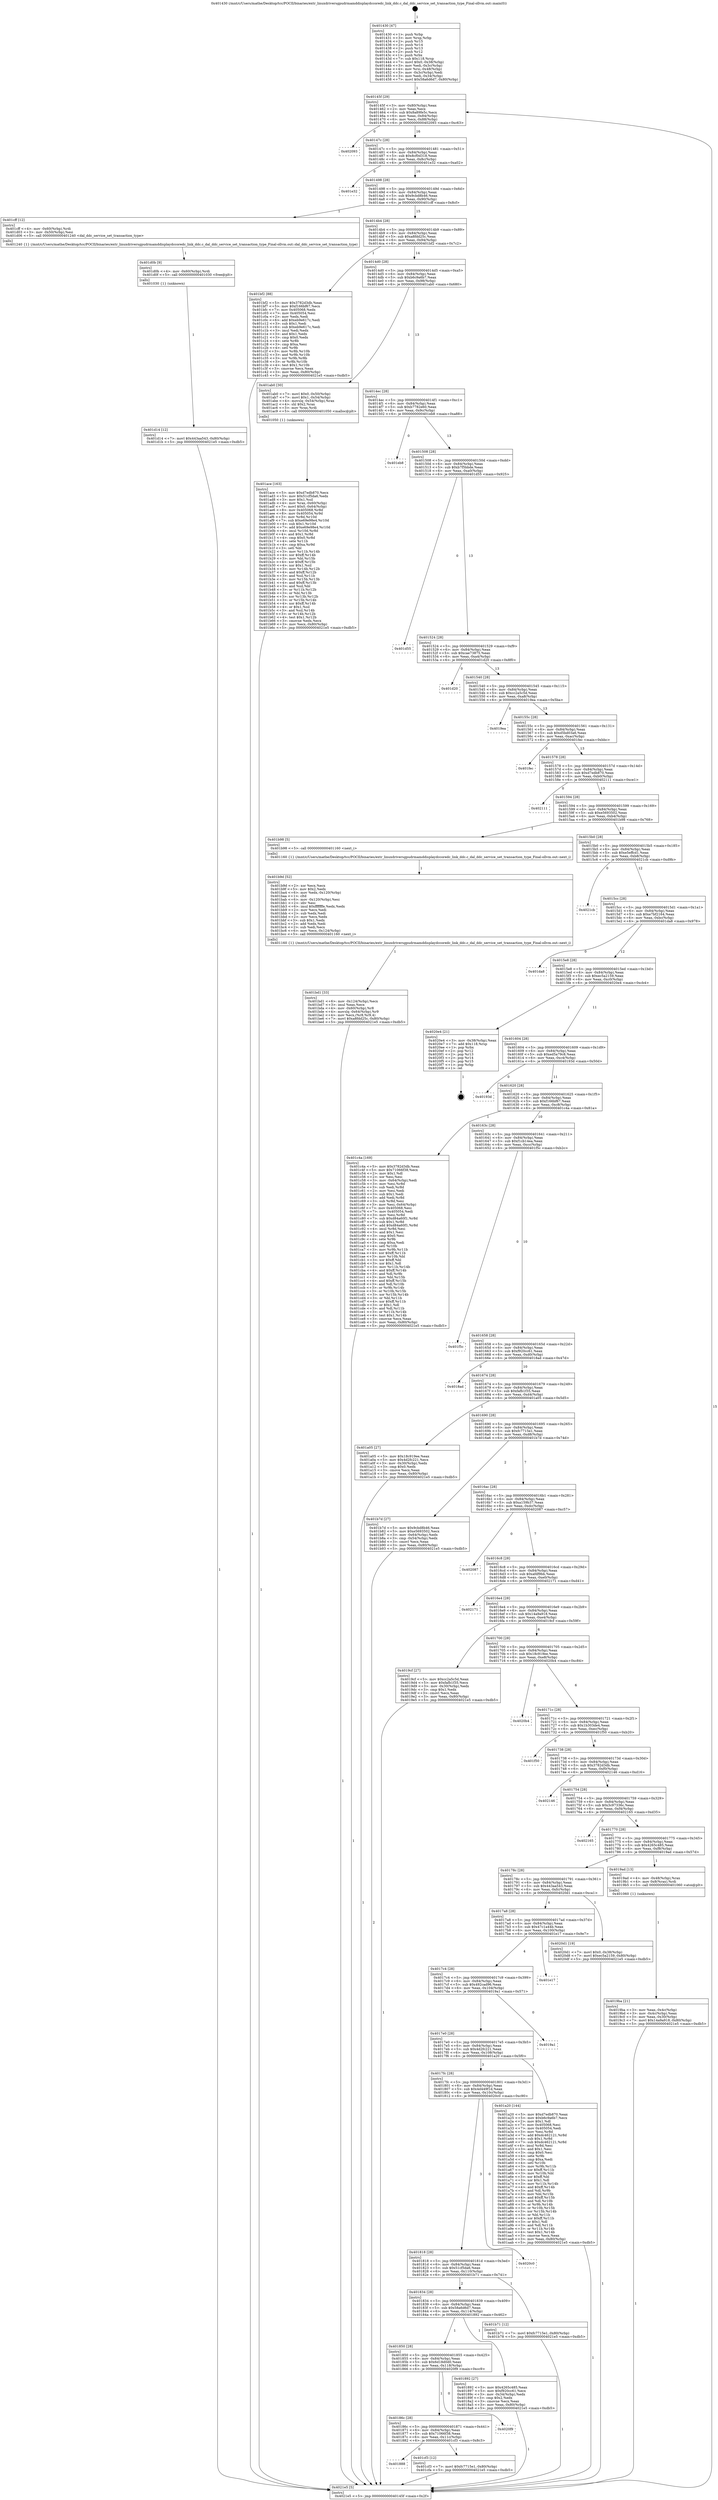 digraph "0x401430" {
  label = "0x401430 (/mnt/c/Users/mathe/Desktop/tcc/POCII/binaries/extr_linuxdriversgpudrmamddisplaydccoredc_link_ddc.c_dal_ddc_service_set_transaction_type_Final-ollvm.out::main(0))"
  labelloc = "t"
  node[shape=record]

  Entry [label="",width=0.3,height=0.3,shape=circle,fillcolor=black,style=filled]
  "0x40145f" [label="{
     0x40145f [29]\l
     | [instrs]\l
     &nbsp;&nbsp;0x40145f \<+3\>: mov -0x80(%rbp),%eax\l
     &nbsp;&nbsp;0x401462 \<+2\>: mov %eax,%ecx\l
     &nbsp;&nbsp;0x401464 \<+6\>: sub $0x8a89fe5c,%ecx\l
     &nbsp;&nbsp;0x40146a \<+6\>: mov %eax,-0x84(%rbp)\l
     &nbsp;&nbsp;0x401470 \<+6\>: mov %ecx,-0x88(%rbp)\l
     &nbsp;&nbsp;0x401476 \<+6\>: je 0000000000402093 \<main+0xc63\>\l
  }"]
  "0x402093" [label="{
     0x402093\l
  }", style=dashed]
  "0x40147c" [label="{
     0x40147c [28]\l
     | [instrs]\l
     &nbsp;&nbsp;0x40147c \<+5\>: jmp 0000000000401481 \<main+0x51\>\l
     &nbsp;&nbsp;0x401481 \<+6\>: mov -0x84(%rbp),%eax\l
     &nbsp;&nbsp;0x401487 \<+5\>: sub $0x8cf0d318,%eax\l
     &nbsp;&nbsp;0x40148c \<+6\>: mov %eax,-0x8c(%rbp)\l
     &nbsp;&nbsp;0x401492 \<+6\>: je 0000000000401e32 \<main+0xa02\>\l
  }"]
  Exit [label="",width=0.3,height=0.3,shape=circle,fillcolor=black,style=filled,peripheries=2]
  "0x401e32" [label="{
     0x401e32\l
  }", style=dashed]
  "0x401498" [label="{
     0x401498 [28]\l
     | [instrs]\l
     &nbsp;&nbsp;0x401498 \<+5\>: jmp 000000000040149d \<main+0x6d\>\l
     &nbsp;&nbsp;0x40149d \<+6\>: mov -0x84(%rbp),%eax\l
     &nbsp;&nbsp;0x4014a3 \<+5\>: sub $0x9cbd8b46,%eax\l
     &nbsp;&nbsp;0x4014a8 \<+6\>: mov %eax,-0x90(%rbp)\l
     &nbsp;&nbsp;0x4014ae \<+6\>: je 0000000000401cff \<main+0x8cf\>\l
  }"]
  "0x401d14" [label="{
     0x401d14 [12]\l
     | [instrs]\l
     &nbsp;&nbsp;0x401d14 \<+7\>: movl $0x443aa543,-0x80(%rbp)\l
     &nbsp;&nbsp;0x401d1b \<+5\>: jmp 00000000004021e5 \<main+0xdb5\>\l
  }"]
  "0x401cff" [label="{
     0x401cff [12]\l
     | [instrs]\l
     &nbsp;&nbsp;0x401cff \<+4\>: mov -0x60(%rbp),%rdi\l
     &nbsp;&nbsp;0x401d03 \<+3\>: mov -0x50(%rbp),%esi\l
     &nbsp;&nbsp;0x401d06 \<+5\>: call 0000000000401240 \<dal_ddc_service_set_transaction_type\>\l
     | [calls]\l
     &nbsp;&nbsp;0x401240 \{1\} (/mnt/c/Users/mathe/Desktop/tcc/POCII/binaries/extr_linuxdriversgpudrmamddisplaydccoredc_link_ddc.c_dal_ddc_service_set_transaction_type_Final-ollvm.out::dal_ddc_service_set_transaction_type)\l
  }"]
  "0x4014b4" [label="{
     0x4014b4 [28]\l
     | [instrs]\l
     &nbsp;&nbsp;0x4014b4 \<+5\>: jmp 00000000004014b9 \<main+0x89\>\l
     &nbsp;&nbsp;0x4014b9 \<+6\>: mov -0x84(%rbp),%eax\l
     &nbsp;&nbsp;0x4014bf \<+5\>: sub $0xa8fdd25c,%eax\l
     &nbsp;&nbsp;0x4014c4 \<+6\>: mov %eax,-0x94(%rbp)\l
     &nbsp;&nbsp;0x4014ca \<+6\>: je 0000000000401bf2 \<main+0x7c2\>\l
  }"]
  "0x401d0b" [label="{
     0x401d0b [9]\l
     | [instrs]\l
     &nbsp;&nbsp;0x401d0b \<+4\>: mov -0x60(%rbp),%rdi\l
     &nbsp;&nbsp;0x401d0f \<+5\>: call 0000000000401030 \<free@plt\>\l
     | [calls]\l
     &nbsp;&nbsp;0x401030 \{1\} (unknown)\l
  }"]
  "0x401bf2" [label="{
     0x401bf2 [88]\l
     | [instrs]\l
     &nbsp;&nbsp;0x401bf2 \<+5\>: mov $0x3782d3db,%eax\l
     &nbsp;&nbsp;0x401bf7 \<+5\>: mov $0xf166bf67,%ecx\l
     &nbsp;&nbsp;0x401bfc \<+7\>: mov 0x405068,%edx\l
     &nbsp;&nbsp;0x401c03 \<+7\>: mov 0x405054,%esi\l
     &nbsp;&nbsp;0x401c0a \<+2\>: mov %edx,%edi\l
     &nbsp;&nbsp;0x401c0c \<+6\>: add $0xeb9e617c,%edi\l
     &nbsp;&nbsp;0x401c12 \<+3\>: sub $0x1,%edi\l
     &nbsp;&nbsp;0x401c15 \<+6\>: sub $0xeb9e617c,%edi\l
     &nbsp;&nbsp;0x401c1b \<+3\>: imul %edi,%edx\l
     &nbsp;&nbsp;0x401c1e \<+3\>: and $0x1,%edx\l
     &nbsp;&nbsp;0x401c21 \<+3\>: cmp $0x0,%edx\l
     &nbsp;&nbsp;0x401c24 \<+4\>: sete %r8b\l
     &nbsp;&nbsp;0x401c28 \<+3\>: cmp $0xa,%esi\l
     &nbsp;&nbsp;0x401c2b \<+4\>: setl %r9b\l
     &nbsp;&nbsp;0x401c2f \<+3\>: mov %r8b,%r10b\l
     &nbsp;&nbsp;0x401c32 \<+3\>: and %r9b,%r10b\l
     &nbsp;&nbsp;0x401c35 \<+3\>: xor %r9b,%r8b\l
     &nbsp;&nbsp;0x401c38 \<+3\>: or %r8b,%r10b\l
     &nbsp;&nbsp;0x401c3b \<+4\>: test $0x1,%r10b\l
     &nbsp;&nbsp;0x401c3f \<+3\>: cmovne %ecx,%eax\l
     &nbsp;&nbsp;0x401c42 \<+3\>: mov %eax,-0x80(%rbp)\l
     &nbsp;&nbsp;0x401c45 \<+5\>: jmp 00000000004021e5 \<main+0xdb5\>\l
  }"]
  "0x4014d0" [label="{
     0x4014d0 [28]\l
     | [instrs]\l
     &nbsp;&nbsp;0x4014d0 \<+5\>: jmp 00000000004014d5 \<main+0xa5\>\l
     &nbsp;&nbsp;0x4014d5 \<+6\>: mov -0x84(%rbp),%eax\l
     &nbsp;&nbsp;0x4014db \<+5\>: sub $0xb6c9a6b7,%eax\l
     &nbsp;&nbsp;0x4014e0 \<+6\>: mov %eax,-0x98(%rbp)\l
     &nbsp;&nbsp;0x4014e6 \<+6\>: je 0000000000401ab0 \<main+0x680\>\l
  }"]
  "0x401888" [label="{
     0x401888\l
  }", style=dashed]
  "0x401ab0" [label="{
     0x401ab0 [30]\l
     | [instrs]\l
     &nbsp;&nbsp;0x401ab0 \<+7\>: movl $0x0,-0x50(%rbp)\l
     &nbsp;&nbsp;0x401ab7 \<+7\>: movl $0x1,-0x54(%rbp)\l
     &nbsp;&nbsp;0x401abe \<+4\>: movslq -0x54(%rbp),%rax\l
     &nbsp;&nbsp;0x401ac2 \<+4\>: shl $0x2,%rax\l
     &nbsp;&nbsp;0x401ac6 \<+3\>: mov %rax,%rdi\l
     &nbsp;&nbsp;0x401ac9 \<+5\>: call 0000000000401050 \<malloc@plt\>\l
     | [calls]\l
     &nbsp;&nbsp;0x401050 \{1\} (unknown)\l
  }"]
  "0x4014ec" [label="{
     0x4014ec [28]\l
     | [instrs]\l
     &nbsp;&nbsp;0x4014ec \<+5\>: jmp 00000000004014f1 \<main+0xc1\>\l
     &nbsp;&nbsp;0x4014f1 \<+6\>: mov -0x84(%rbp),%eax\l
     &nbsp;&nbsp;0x4014f7 \<+5\>: sub $0xb7782e60,%eax\l
     &nbsp;&nbsp;0x4014fc \<+6\>: mov %eax,-0x9c(%rbp)\l
     &nbsp;&nbsp;0x401502 \<+6\>: je 0000000000401eb8 \<main+0xa88\>\l
  }"]
  "0x401cf3" [label="{
     0x401cf3 [12]\l
     | [instrs]\l
     &nbsp;&nbsp;0x401cf3 \<+7\>: movl $0xfc7715e1,-0x80(%rbp)\l
     &nbsp;&nbsp;0x401cfa \<+5\>: jmp 00000000004021e5 \<main+0xdb5\>\l
  }"]
  "0x401eb8" [label="{
     0x401eb8\l
  }", style=dashed]
  "0x401508" [label="{
     0x401508 [28]\l
     | [instrs]\l
     &nbsp;&nbsp;0x401508 \<+5\>: jmp 000000000040150d \<main+0xdd\>\l
     &nbsp;&nbsp;0x40150d \<+6\>: mov -0x84(%rbp),%eax\l
     &nbsp;&nbsp;0x401513 \<+5\>: sub $0xb7f5bbde,%eax\l
     &nbsp;&nbsp;0x401518 \<+6\>: mov %eax,-0xa0(%rbp)\l
     &nbsp;&nbsp;0x40151e \<+6\>: je 0000000000401d55 \<main+0x925\>\l
  }"]
  "0x40186c" [label="{
     0x40186c [28]\l
     | [instrs]\l
     &nbsp;&nbsp;0x40186c \<+5\>: jmp 0000000000401871 \<main+0x441\>\l
     &nbsp;&nbsp;0x401871 \<+6\>: mov -0x84(%rbp),%eax\l
     &nbsp;&nbsp;0x401877 \<+5\>: sub $0x71066f38,%eax\l
     &nbsp;&nbsp;0x40187c \<+6\>: mov %eax,-0x11c(%rbp)\l
     &nbsp;&nbsp;0x401882 \<+6\>: je 0000000000401cf3 \<main+0x8c3\>\l
  }"]
  "0x401d55" [label="{
     0x401d55\l
  }", style=dashed]
  "0x401524" [label="{
     0x401524 [28]\l
     | [instrs]\l
     &nbsp;&nbsp;0x401524 \<+5\>: jmp 0000000000401529 \<main+0xf9\>\l
     &nbsp;&nbsp;0x401529 \<+6\>: mov -0x84(%rbp),%eax\l
     &nbsp;&nbsp;0x40152f \<+5\>: sub $0xcae73875,%eax\l
     &nbsp;&nbsp;0x401534 \<+6\>: mov %eax,-0xa4(%rbp)\l
     &nbsp;&nbsp;0x40153a \<+6\>: je 0000000000401d20 \<main+0x8f0\>\l
  }"]
  "0x4020f9" [label="{
     0x4020f9\l
  }", style=dashed]
  "0x401d20" [label="{
     0x401d20\l
  }", style=dashed]
  "0x401540" [label="{
     0x401540 [28]\l
     | [instrs]\l
     &nbsp;&nbsp;0x401540 \<+5\>: jmp 0000000000401545 \<main+0x115\>\l
     &nbsp;&nbsp;0x401545 \<+6\>: mov -0x84(%rbp),%eax\l
     &nbsp;&nbsp;0x40154b \<+5\>: sub $0xcc2a5c5d,%eax\l
     &nbsp;&nbsp;0x401550 \<+6\>: mov %eax,-0xa8(%rbp)\l
     &nbsp;&nbsp;0x401556 \<+6\>: je 00000000004019ea \<main+0x5ba\>\l
  }"]
  "0x401bd1" [label="{
     0x401bd1 [33]\l
     | [instrs]\l
     &nbsp;&nbsp;0x401bd1 \<+6\>: mov -0x124(%rbp),%ecx\l
     &nbsp;&nbsp;0x401bd7 \<+3\>: imul %eax,%ecx\l
     &nbsp;&nbsp;0x401bda \<+4\>: mov -0x60(%rbp),%r8\l
     &nbsp;&nbsp;0x401bde \<+4\>: movslq -0x64(%rbp),%r9\l
     &nbsp;&nbsp;0x401be2 \<+4\>: mov %ecx,(%r8,%r9,4)\l
     &nbsp;&nbsp;0x401be6 \<+7\>: movl $0xa8fdd25c,-0x80(%rbp)\l
     &nbsp;&nbsp;0x401bed \<+5\>: jmp 00000000004021e5 \<main+0xdb5\>\l
  }"]
  "0x4019ea" [label="{
     0x4019ea\l
  }", style=dashed]
  "0x40155c" [label="{
     0x40155c [28]\l
     | [instrs]\l
     &nbsp;&nbsp;0x40155c \<+5\>: jmp 0000000000401561 \<main+0x131\>\l
     &nbsp;&nbsp;0x401561 \<+6\>: mov -0x84(%rbp),%eax\l
     &nbsp;&nbsp;0x401567 \<+5\>: sub $0xd5bd03a6,%eax\l
     &nbsp;&nbsp;0x40156c \<+6\>: mov %eax,-0xac(%rbp)\l
     &nbsp;&nbsp;0x401572 \<+6\>: je 0000000000401fec \<main+0xbbc\>\l
  }"]
  "0x401b9d" [label="{
     0x401b9d [52]\l
     | [instrs]\l
     &nbsp;&nbsp;0x401b9d \<+2\>: xor %ecx,%ecx\l
     &nbsp;&nbsp;0x401b9f \<+5\>: mov $0x2,%edx\l
     &nbsp;&nbsp;0x401ba4 \<+6\>: mov %edx,-0x120(%rbp)\l
     &nbsp;&nbsp;0x401baa \<+1\>: cltd\l
     &nbsp;&nbsp;0x401bab \<+6\>: mov -0x120(%rbp),%esi\l
     &nbsp;&nbsp;0x401bb1 \<+2\>: idiv %esi\l
     &nbsp;&nbsp;0x401bb3 \<+6\>: imul $0xfffffffe,%edx,%edx\l
     &nbsp;&nbsp;0x401bb9 \<+2\>: mov %ecx,%edi\l
     &nbsp;&nbsp;0x401bbb \<+2\>: sub %edx,%edi\l
     &nbsp;&nbsp;0x401bbd \<+2\>: mov %ecx,%edx\l
     &nbsp;&nbsp;0x401bbf \<+3\>: sub $0x1,%edx\l
     &nbsp;&nbsp;0x401bc2 \<+2\>: add %edx,%edi\l
     &nbsp;&nbsp;0x401bc4 \<+2\>: sub %edi,%ecx\l
     &nbsp;&nbsp;0x401bc6 \<+6\>: mov %ecx,-0x124(%rbp)\l
     &nbsp;&nbsp;0x401bcc \<+5\>: call 0000000000401160 \<next_i\>\l
     | [calls]\l
     &nbsp;&nbsp;0x401160 \{1\} (/mnt/c/Users/mathe/Desktop/tcc/POCII/binaries/extr_linuxdriversgpudrmamddisplaydccoredc_link_ddc.c_dal_ddc_service_set_transaction_type_Final-ollvm.out::next_i)\l
  }"]
  "0x401fec" [label="{
     0x401fec\l
  }", style=dashed]
  "0x401578" [label="{
     0x401578 [28]\l
     | [instrs]\l
     &nbsp;&nbsp;0x401578 \<+5\>: jmp 000000000040157d \<main+0x14d\>\l
     &nbsp;&nbsp;0x40157d \<+6\>: mov -0x84(%rbp),%eax\l
     &nbsp;&nbsp;0x401583 \<+5\>: sub $0xd7edb870,%eax\l
     &nbsp;&nbsp;0x401588 \<+6\>: mov %eax,-0xb0(%rbp)\l
     &nbsp;&nbsp;0x40158e \<+6\>: je 0000000000402111 \<main+0xce1\>\l
  }"]
  "0x401ace" [label="{
     0x401ace [163]\l
     | [instrs]\l
     &nbsp;&nbsp;0x401ace \<+5\>: mov $0xd7edb870,%ecx\l
     &nbsp;&nbsp;0x401ad3 \<+5\>: mov $0x51cf5da6,%edx\l
     &nbsp;&nbsp;0x401ad8 \<+3\>: mov $0x1,%sil\l
     &nbsp;&nbsp;0x401adb \<+4\>: mov %rax,-0x60(%rbp)\l
     &nbsp;&nbsp;0x401adf \<+7\>: movl $0x0,-0x64(%rbp)\l
     &nbsp;&nbsp;0x401ae6 \<+8\>: mov 0x405068,%r8d\l
     &nbsp;&nbsp;0x401aee \<+8\>: mov 0x405054,%r9d\l
     &nbsp;&nbsp;0x401af6 \<+3\>: mov %r8d,%r10d\l
     &nbsp;&nbsp;0x401af9 \<+7\>: sub $0xe69e98e4,%r10d\l
     &nbsp;&nbsp;0x401b00 \<+4\>: sub $0x1,%r10d\l
     &nbsp;&nbsp;0x401b04 \<+7\>: add $0xe69e98e4,%r10d\l
     &nbsp;&nbsp;0x401b0b \<+4\>: imul %r10d,%r8d\l
     &nbsp;&nbsp;0x401b0f \<+4\>: and $0x1,%r8d\l
     &nbsp;&nbsp;0x401b13 \<+4\>: cmp $0x0,%r8d\l
     &nbsp;&nbsp;0x401b17 \<+4\>: sete %r11b\l
     &nbsp;&nbsp;0x401b1b \<+4\>: cmp $0xa,%r9d\l
     &nbsp;&nbsp;0x401b1f \<+3\>: setl %bl\l
     &nbsp;&nbsp;0x401b22 \<+3\>: mov %r11b,%r14b\l
     &nbsp;&nbsp;0x401b25 \<+4\>: xor $0xff,%r14b\l
     &nbsp;&nbsp;0x401b29 \<+3\>: mov %bl,%r15b\l
     &nbsp;&nbsp;0x401b2c \<+4\>: xor $0xff,%r15b\l
     &nbsp;&nbsp;0x401b30 \<+4\>: xor $0x1,%sil\l
     &nbsp;&nbsp;0x401b34 \<+3\>: mov %r14b,%r12b\l
     &nbsp;&nbsp;0x401b37 \<+4\>: and $0xff,%r12b\l
     &nbsp;&nbsp;0x401b3b \<+3\>: and %sil,%r11b\l
     &nbsp;&nbsp;0x401b3e \<+3\>: mov %r15b,%r13b\l
     &nbsp;&nbsp;0x401b41 \<+4\>: and $0xff,%r13b\l
     &nbsp;&nbsp;0x401b45 \<+3\>: and %sil,%bl\l
     &nbsp;&nbsp;0x401b48 \<+3\>: or %r11b,%r12b\l
     &nbsp;&nbsp;0x401b4b \<+3\>: or %bl,%r13b\l
     &nbsp;&nbsp;0x401b4e \<+3\>: xor %r13b,%r12b\l
     &nbsp;&nbsp;0x401b51 \<+3\>: or %r15b,%r14b\l
     &nbsp;&nbsp;0x401b54 \<+4\>: xor $0xff,%r14b\l
     &nbsp;&nbsp;0x401b58 \<+4\>: or $0x1,%sil\l
     &nbsp;&nbsp;0x401b5c \<+3\>: and %sil,%r14b\l
     &nbsp;&nbsp;0x401b5f \<+3\>: or %r14b,%r12b\l
     &nbsp;&nbsp;0x401b62 \<+4\>: test $0x1,%r12b\l
     &nbsp;&nbsp;0x401b66 \<+3\>: cmovne %edx,%ecx\l
     &nbsp;&nbsp;0x401b69 \<+3\>: mov %ecx,-0x80(%rbp)\l
     &nbsp;&nbsp;0x401b6c \<+5\>: jmp 00000000004021e5 \<main+0xdb5\>\l
  }"]
  "0x402111" [label="{
     0x402111\l
  }", style=dashed]
  "0x401594" [label="{
     0x401594 [28]\l
     | [instrs]\l
     &nbsp;&nbsp;0x401594 \<+5\>: jmp 0000000000401599 \<main+0x169\>\l
     &nbsp;&nbsp;0x401599 \<+6\>: mov -0x84(%rbp),%eax\l
     &nbsp;&nbsp;0x40159f \<+5\>: sub $0xe5693502,%eax\l
     &nbsp;&nbsp;0x4015a4 \<+6\>: mov %eax,-0xb4(%rbp)\l
     &nbsp;&nbsp;0x4015aa \<+6\>: je 0000000000401b98 \<main+0x768\>\l
  }"]
  "0x4019ba" [label="{
     0x4019ba [21]\l
     | [instrs]\l
     &nbsp;&nbsp;0x4019ba \<+3\>: mov %eax,-0x4c(%rbp)\l
     &nbsp;&nbsp;0x4019bd \<+3\>: mov -0x4c(%rbp),%eax\l
     &nbsp;&nbsp;0x4019c0 \<+3\>: mov %eax,-0x30(%rbp)\l
     &nbsp;&nbsp;0x4019c3 \<+7\>: movl $0x14a9a918,-0x80(%rbp)\l
     &nbsp;&nbsp;0x4019ca \<+5\>: jmp 00000000004021e5 \<main+0xdb5\>\l
  }"]
  "0x401b98" [label="{
     0x401b98 [5]\l
     | [instrs]\l
     &nbsp;&nbsp;0x401b98 \<+5\>: call 0000000000401160 \<next_i\>\l
     | [calls]\l
     &nbsp;&nbsp;0x401160 \{1\} (/mnt/c/Users/mathe/Desktop/tcc/POCII/binaries/extr_linuxdriversgpudrmamddisplaydccoredc_link_ddc.c_dal_ddc_service_set_transaction_type_Final-ollvm.out::next_i)\l
  }"]
  "0x4015b0" [label="{
     0x4015b0 [28]\l
     | [instrs]\l
     &nbsp;&nbsp;0x4015b0 \<+5\>: jmp 00000000004015b5 \<main+0x185\>\l
     &nbsp;&nbsp;0x4015b5 \<+6\>: mov -0x84(%rbp),%eax\l
     &nbsp;&nbsp;0x4015bb \<+5\>: sub $0xe5effcd1,%eax\l
     &nbsp;&nbsp;0x4015c0 \<+6\>: mov %eax,-0xb8(%rbp)\l
     &nbsp;&nbsp;0x4015c6 \<+6\>: je 00000000004021cb \<main+0xd9b\>\l
  }"]
  "0x401430" [label="{
     0x401430 [47]\l
     | [instrs]\l
     &nbsp;&nbsp;0x401430 \<+1\>: push %rbp\l
     &nbsp;&nbsp;0x401431 \<+3\>: mov %rsp,%rbp\l
     &nbsp;&nbsp;0x401434 \<+2\>: push %r15\l
     &nbsp;&nbsp;0x401436 \<+2\>: push %r14\l
     &nbsp;&nbsp;0x401438 \<+2\>: push %r13\l
     &nbsp;&nbsp;0x40143a \<+2\>: push %r12\l
     &nbsp;&nbsp;0x40143c \<+1\>: push %rbx\l
     &nbsp;&nbsp;0x40143d \<+7\>: sub $0x118,%rsp\l
     &nbsp;&nbsp;0x401444 \<+7\>: movl $0x0,-0x38(%rbp)\l
     &nbsp;&nbsp;0x40144b \<+3\>: mov %edi,-0x3c(%rbp)\l
     &nbsp;&nbsp;0x40144e \<+4\>: mov %rsi,-0x48(%rbp)\l
     &nbsp;&nbsp;0x401452 \<+3\>: mov -0x3c(%rbp),%edi\l
     &nbsp;&nbsp;0x401455 \<+3\>: mov %edi,-0x34(%rbp)\l
     &nbsp;&nbsp;0x401458 \<+7\>: movl $0x58a6d6d7,-0x80(%rbp)\l
  }"]
  "0x4021cb" [label="{
     0x4021cb\l
  }", style=dashed]
  "0x4015cc" [label="{
     0x4015cc [28]\l
     | [instrs]\l
     &nbsp;&nbsp;0x4015cc \<+5\>: jmp 00000000004015d1 \<main+0x1a1\>\l
     &nbsp;&nbsp;0x4015d1 \<+6\>: mov -0x84(%rbp),%eax\l
     &nbsp;&nbsp;0x4015d7 \<+5\>: sub $0xe7bf2164,%eax\l
     &nbsp;&nbsp;0x4015dc \<+6\>: mov %eax,-0xbc(%rbp)\l
     &nbsp;&nbsp;0x4015e2 \<+6\>: je 0000000000401da8 \<main+0x978\>\l
  }"]
  "0x4021e5" [label="{
     0x4021e5 [5]\l
     | [instrs]\l
     &nbsp;&nbsp;0x4021e5 \<+5\>: jmp 000000000040145f \<main+0x2f\>\l
  }"]
  "0x401da8" [label="{
     0x401da8\l
  }", style=dashed]
  "0x4015e8" [label="{
     0x4015e8 [28]\l
     | [instrs]\l
     &nbsp;&nbsp;0x4015e8 \<+5\>: jmp 00000000004015ed \<main+0x1bd\>\l
     &nbsp;&nbsp;0x4015ed \<+6\>: mov -0x84(%rbp),%eax\l
     &nbsp;&nbsp;0x4015f3 \<+5\>: sub $0xec5a2159,%eax\l
     &nbsp;&nbsp;0x4015f8 \<+6\>: mov %eax,-0xc0(%rbp)\l
     &nbsp;&nbsp;0x4015fe \<+6\>: je 00000000004020e4 \<main+0xcb4\>\l
  }"]
  "0x401850" [label="{
     0x401850 [28]\l
     | [instrs]\l
     &nbsp;&nbsp;0x401850 \<+5\>: jmp 0000000000401855 \<main+0x425\>\l
     &nbsp;&nbsp;0x401855 \<+6\>: mov -0x84(%rbp),%eax\l
     &nbsp;&nbsp;0x40185b \<+5\>: sub $0x6d18d0d0,%eax\l
     &nbsp;&nbsp;0x401860 \<+6\>: mov %eax,-0x118(%rbp)\l
     &nbsp;&nbsp;0x401866 \<+6\>: je 00000000004020f9 \<main+0xcc9\>\l
  }"]
  "0x4020e4" [label="{
     0x4020e4 [21]\l
     | [instrs]\l
     &nbsp;&nbsp;0x4020e4 \<+3\>: mov -0x38(%rbp),%eax\l
     &nbsp;&nbsp;0x4020e7 \<+7\>: add $0x118,%rsp\l
     &nbsp;&nbsp;0x4020ee \<+1\>: pop %rbx\l
     &nbsp;&nbsp;0x4020ef \<+2\>: pop %r12\l
     &nbsp;&nbsp;0x4020f1 \<+2\>: pop %r13\l
     &nbsp;&nbsp;0x4020f3 \<+2\>: pop %r14\l
     &nbsp;&nbsp;0x4020f5 \<+2\>: pop %r15\l
     &nbsp;&nbsp;0x4020f7 \<+1\>: pop %rbp\l
     &nbsp;&nbsp;0x4020f8 \<+1\>: ret\l
  }"]
  "0x401604" [label="{
     0x401604 [28]\l
     | [instrs]\l
     &nbsp;&nbsp;0x401604 \<+5\>: jmp 0000000000401609 \<main+0x1d9\>\l
     &nbsp;&nbsp;0x401609 \<+6\>: mov -0x84(%rbp),%eax\l
     &nbsp;&nbsp;0x40160f \<+5\>: sub $0xed5a79c8,%eax\l
     &nbsp;&nbsp;0x401614 \<+6\>: mov %eax,-0xc4(%rbp)\l
     &nbsp;&nbsp;0x40161a \<+6\>: je 000000000040193d \<main+0x50d\>\l
  }"]
  "0x401892" [label="{
     0x401892 [27]\l
     | [instrs]\l
     &nbsp;&nbsp;0x401892 \<+5\>: mov $0x4265c485,%eax\l
     &nbsp;&nbsp;0x401897 \<+5\>: mov $0xf920cc61,%ecx\l
     &nbsp;&nbsp;0x40189c \<+3\>: mov -0x34(%rbp),%edx\l
     &nbsp;&nbsp;0x40189f \<+3\>: cmp $0x2,%edx\l
     &nbsp;&nbsp;0x4018a2 \<+3\>: cmovne %ecx,%eax\l
     &nbsp;&nbsp;0x4018a5 \<+3\>: mov %eax,-0x80(%rbp)\l
     &nbsp;&nbsp;0x4018a8 \<+5\>: jmp 00000000004021e5 \<main+0xdb5\>\l
  }"]
  "0x40193d" [label="{
     0x40193d\l
  }", style=dashed]
  "0x401620" [label="{
     0x401620 [28]\l
     | [instrs]\l
     &nbsp;&nbsp;0x401620 \<+5\>: jmp 0000000000401625 \<main+0x1f5\>\l
     &nbsp;&nbsp;0x401625 \<+6\>: mov -0x84(%rbp),%eax\l
     &nbsp;&nbsp;0x40162b \<+5\>: sub $0xf166bf67,%eax\l
     &nbsp;&nbsp;0x401630 \<+6\>: mov %eax,-0xc8(%rbp)\l
     &nbsp;&nbsp;0x401636 \<+6\>: je 0000000000401c4a \<main+0x81a\>\l
  }"]
  "0x401834" [label="{
     0x401834 [28]\l
     | [instrs]\l
     &nbsp;&nbsp;0x401834 \<+5\>: jmp 0000000000401839 \<main+0x409\>\l
     &nbsp;&nbsp;0x401839 \<+6\>: mov -0x84(%rbp),%eax\l
     &nbsp;&nbsp;0x40183f \<+5\>: sub $0x58a6d6d7,%eax\l
     &nbsp;&nbsp;0x401844 \<+6\>: mov %eax,-0x114(%rbp)\l
     &nbsp;&nbsp;0x40184a \<+6\>: je 0000000000401892 \<main+0x462\>\l
  }"]
  "0x401c4a" [label="{
     0x401c4a [169]\l
     | [instrs]\l
     &nbsp;&nbsp;0x401c4a \<+5\>: mov $0x3782d3db,%eax\l
     &nbsp;&nbsp;0x401c4f \<+5\>: mov $0x71066f38,%ecx\l
     &nbsp;&nbsp;0x401c54 \<+2\>: mov $0x1,%dl\l
     &nbsp;&nbsp;0x401c56 \<+2\>: xor %esi,%esi\l
     &nbsp;&nbsp;0x401c58 \<+3\>: mov -0x64(%rbp),%edi\l
     &nbsp;&nbsp;0x401c5b \<+3\>: mov %esi,%r8d\l
     &nbsp;&nbsp;0x401c5e \<+3\>: sub %edi,%r8d\l
     &nbsp;&nbsp;0x401c61 \<+2\>: mov %esi,%edi\l
     &nbsp;&nbsp;0x401c63 \<+3\>: sub $0x1,%edi\l
     &nbsp;&nbsp;0x401c66 \<+3\>: add %edi,%r8d\l
     &nbsp;&nbsp;0x401c69 \<+3\>: sub %r8d,%esi\l
     &nbsp;&nbsp;0x401c6c \<+3\>: mov %esi,-0x64(%rbp)\l
     &nbsp;&nbsp;0x401c6f \<+7\>: mov 0x405068,%esi\l
     &nbsp;&nbsp;0x401c76 \<+7\>: mov 0x405054,%edi\l
     &nbsp;&nbsp;0x401c7d \<+3\>: mov %esi,%r8d\l
     &nbsp;&nbsp;0x401c80 \<+7\>: sub $0xd84a60f1,%r8d\l
     &nbsp;&nbsp;0x401c87 \<+4\>: sub $0x1,%r8d\l
     &nbsp;&nbsp;0x401c8b \<+7\>: add $0xd84a60f1,%r8d\l
     &nbsp;&nbsp;0x401c92 \<+4\>: imul %r8d,%esi\l
     &nbsp;&nbsp;0x401c96 \<+3\>: and $0x1,%esi\l
     &nbsp;&nbsp;0x401c99 \<+3\>: cmp $0x0,%esi\l
     &nbsp;&nbsp;0x401c9c \<+4\>: sete %r9b\l
     &nbsp;&nbsp;0x401ca0 \<+3\>: cmp $0xa,%edi\l
     &nbsp;&nbsp;0x401ca3 \<+4\>: setl %r10b\l
     &nbsp;&nbsp;0x401ca7 \<+3\>: mov %r9b,%r11b\l
     &nbsp;&nbsp;0x401caa \<+4\>: xor $0xff,%r11b\l
     &nbsp;&nbsp;0x401cae \<+3\>: mov %r10b,%bl\l
     &nbsp;&nbsp;0x401cb1 \<+3\>: xor $0xff,%bl\l
     &nbsp;&nbsp;0x401cb4 \<+3\>: xor $0x1,%dl\l
     &nbsp;&nbsp;0x401cb7 \<+3\>: mov %r11b,%r14b\l
     &nbsp;&nbsp;0x401cba \<+4\>: and $0xff,%r14b\l
     &nbsp;&nbsp;0x401cbe \<+3\>: and %dl,%r9b\l
     &nbsp;&nbsp;0x401cc1 \<+3\>: mov %bl,%r15b\l
     &nbsp;&nbsp;0x401cc4 \<+4\>: and $0xff,%r15b\l
     &nbsp;&nbsp;0x401cc8 \<+3\>: and %dl,%r10b\l
     &nbsp;&nbsp;0x401ccb \<+3\>: or %r9b,%r14b\l
     &nbsp;&nbsp;0x401cce \<+3\>: or %r10b,%r15b\l
     &nbsp;&nbsp;0x401cd1 \<+3\>: xor %r15b,%r14b\l
     &nbsp;&nbsp;0x401cd4 \<+3\>: or %bl,%r11b\l
     &nbsp;&nbsp;0x401cd7 \<+4\>: xor $0xff,%r11b\l
     &nbsp;&nbsp;0x401cdb \<+3\>: or $0x1,%dl\l
     &nbsp;&nbsp;0x401cde \<+3\>: and %dl,%r11b\l
     &nbsp;&nbsp;0x401ce1 \<+3\>: or %r11b,%r14b\l
     &nbsp;&nbsp;0x401ce4 \<+4\>: test $0x1,%r14b\l
     &nbsp;&nbsp;0x401ce8 \<+3\>: cmovne %ecx,%eax\l
     &nbsp;&nbsp;0x401ceb \<+3\>: mov %eax,-0x80(%rbp)\l
     &nbsp;&nbsp;0x401cee \<+5\>: jmp 00000000004021e5 \<main+0xdb5\>\l
  }"]
  "0x40163c" [label="{
     0x40163c [28]\l
     | [instrs]\l
     &nbsp;&nbsp;0x40163c \<+5\>: jmp 0000000000401641 \<main+0x211\>\l
     &nbsp;&nbsp;0x401641 \<+6\>: mov -0x84(%rbp),%eax\l
     &nbsp;&nbsp;0x401647 \<+5\>: sub $0xf1cb14ea,%eax\l
     &nbsp;&nbsp;0x40164c \<+6\>: mov %eax,-0xcc(%rbp)\l
     &nbsp;&nbsp;0x401652 \<+6\>: je 0000000000401f5c \<main+0xb2c\>\l
  }"]
  "0x401b71" [label="{
     0x401b71 [12]\l
     | [instrs]\l
     &nbsp;&nbsp;0x401b71 \<+7\>: movl $0xfc7715e1,-0x80(%rbp)\l
     &nbsp;&nbsp;0x401b78 \<+5\>: jmp 00000000004021e5 \<main+0xdb5\>\l
  }"]
  "0x401f5c" [label="{
     0x401f5c\l
  }", style=dashed]
  "0x401658" [label="{
     0x401658 [28]\l
     | [instrs]\l
     &nbsp;&nbsp;0x401658 \<+5\>: jmp 000000000040165d \<main+0x22d\>\l
     &nbsp;&nbsp;0x40165d \<+6\>: mov -0x84(%rbp),%eax\l
     &nbsp;&nbsp;0x401663 \<+5\>: sub $0xf920cc61,%eax\l
     &nbsp;&nbsp;0x401668 \<+6\>: mov %eax,-0xd0(%rbp)\l
     &nbsp;&nbsp;0x40166e \<+6\>: je 00000000004018ad \<main+0x47d\>\l
  }"]
  "0x401818" [label="{
     0x401818 [28]\l
     | [instrs]\l
     &nbsp;&nbsp;0x401818 \<+5\>: jmp 000000000040181d \<main+0x3ed\>\l
     &nbsp;&nbsp;0x40181d \<+6\>: mov -0x84(%rbp),%eax\l
     &nbsp;&nbsp;0x401823 \<+5\>: sub $0x51cf5da6,%eax\l
     &nbsp;&nbsp;0x401828 \<+6\>: mov %eax,-0x110(%rbp)\l
     &nbsp;&nbsp;0x40182e \<+6\>: je 0000000000401b71 \<main+0x741\>\l
  }"]
  "0x4018ad" [label="{
     0x4018ad\l
  }", style=dashed]
  "0x401674" [label="{
     0x401674 [28]\l
     | [instrs]\l
     &nbsp;&nbsp;0x401674 \<+5\>: jmp 0000000000401679 \<main+0x249\>\l
     &nbsp;&nbsp;0x401679 \<+6\>: mov -0x84(%rbp),%eax\l
     &nbsp;&nbsp;0x40167f \<+5\>: sub $0xfafb1f35,%eax\l
     &nbsp;&nbsp;0x401684 \<+6\>: mov %eax,-0xd4(%rbp)\l
     &nbsp;&nbsp;0x40168a \<+6\>: je 0000000000401a05 \<main+0x5d5\>\l
  }"]
  "0x4020c0" [label="{
     0x4020c0\l
  }", style=dashed]
  "0x401a05" [label="{
     0x401a05 [27]\l
     | [instrs]\l
     &nbsp;&nbsp;0x401a05 \<+5\>: mov $0x18c919ee,%eax\l
     &nbsp;&nbsp;0x401a0a \<+5\>: mov $0x4d2fc221,%ecx\l
     &nbsp;&nbsp;0x401a0f \<+3\>: mov -0x30(%rbp),%edx\l
     &nbsp;&nbsp;0x401a12 \<+3\>: cmp $0x0,%edx\l
     &nbsp;&nbsp;0x401a15 \<+3\>: cmove %ecx,%eax\l
     &nbsp;&nbsp;0x401a18 \<+3\>: mov %eax,-0x80(%rbp)\l
     &nbsp;&nbsp;0x401a1b \<+5\>: jmp 00000000004021e5 \<main+0xdb5\>\l
  }"]
  "0x401690" [label="{
     0x401690 [28]\l
     | [instrs]\l
     &nbsp;&nbsp;0x401690 \<+5\>: jmp 0000000000401695 \<main+0x265\>\l
     &nbsp;&nbsp;0x401695 \<+6\>: mov -0x84(%rbp),%eax\l
     &nbsp;&nbsp;0x40169b \<+5\>: sub $0xfc7715e1,%eax\l
     &nbsp;&nbsp;0x4016a0 \<+6\>: mov %eax,-0xd8(%rbp)\l
     &nbsp;&nbsp;0x4016a6 \<+6\>: je 0000000000401b7d \<main+0x74d\>\l
  }"]
  "0x4017fc" [label="{
     0x4017fc [28]\l
     | [instrs]\l
     &nbsp;&nbsp;0x4017fc \<+5\>: jmp 0000000000401801 \<main+0x3d1\>\l
     &nbsp;&nbsp;0x401801 \<+6\>: mov -0x84(%rbp),%eax\l
     &nbsp;&nbsp;0x401807 \<+5\>: sub $0x4d449f1d,%eax\l
     &nbsp;&nbsp;0x40180c \<+6\>: mov %eax,-0x10c(%rbp)\l
     &nbsp;&nbsp;0x401812 \<+6\>: je 00000000004020c0 \<main+0xc90\>\l
  }"]
  "0x401b7d" [label="{
     0x401b7d [27]\l
     | [instrs]\l
     &nbsp;&nbsp;0x401b7d \<+5\>: mov $0x9cbd8b46,%eax\l
     &nbsp;&nbsp;0x401b82 \<+5\>: mov $0xe5693502,%ecx\l
     &nbsp;&nbsp;0x401b87 \<+3\>: mov -0x64(%rbp),%edx\l
     &nbsp;&nbsp;0x401b8a \<+3\>: cmp -0x54(%rbp),%edx\l
     &nbsp;&nbsp;0x401b8d \<+3\>: cmovl %ecx,%eax\l
     &nbsp;&nbsp;0x401b90 \<+3\>: mov %eax,-0x80(%rbp)\l
     &nbsp;&nbsp;0x401b93 \<+5\>: jmp 00000000004021e5 \<main+0xdb5\>\l
  }"]
  "0x4016ac" [label="{
     0x4016ac [28]\l
     | [instrs]\l
     &nbsp;&nbsp;0x4016ac \<+5\>: jmp 00000000004016b1 \<main+0x281\>\l
     &nbsp;&nbsp;0x4016b1 \<+6\>: mov -0x84(%rbp),%eax\l
     &nbsp;&nbsp;0x4016b7 \<+5\>: sub $0xa159b37,%eax\l
     &nbsp;&nbsp;0x4016bc \<+6\>: mov %eax,-0xdc(%rbp)\l
     &nbsp;&nbsp;0x4016c2 \<+6\>: je 0000000000402087 \<main+0xc57\>\l
  }"]
  "0x401a20" [label="{
     0x401a20 [144]\l
     | [instrs]\l
     &nbsp;&nbsp;0x401a20 \<+5\>: mov $0xd7edb870,%eax\l
     &nbsp;&nbsp;0x401a25 \<+5\>: mov $0xb6c9a6b7,%ecx\l
     &nbsp;&nbsp;0x401a2a \<+2\>: mov $0x1,%dl\l
     &nbsp;&nbsp;0x401a2c \<+7\>: mov 0x405068,%esi\l
     &nbsp;&nbsp;0x401a33 \<+7\>: mov 0x405054,%edi\l
     &nbsp;&nbsp;0x401a3a \<+3\>: mov %esi,%r8d\l
     &nbsp;&nbsp;0x401a3d \<+7\>: add $0xdc462121,%r8d\l
     &nbsp;&nbsp;0x401a44 \<+4\>: sub $0x1,%r8d\l
     &nbsp;&nbsp;0x401a48 \<+7\>: sub $0xdc462121,%r8d\l
     &nbsp;&nbsp;0x401a4f \<+4\>: imul %r8d,%esi\l
     &nbsp;&nbsp;0x401a53 \<+3\>: and $0x1,%esi\l
     &nbsp;&nbsp;0x401a56 \<+3\>: cmp $0x0,%esi\l
     &nbsp;&nbsp;0x401a59 \<+4\>: sete %r9b\l
     &nbsp;&nbsp;0x401a5d \<+3\>: cmp $0xa,%edi\l
     &nbsp;&nbsp;0x401a60 \<+4\>: setl %r10b\l
     &nbsp;&nbsp;0x401a64 \<+3\>: mov %r9b,%r11b\l
     &nbsp;&nbsp;0x401a67 \<+4\>: xor $0xff,%r11b\l
     &nbsp;&nbsp;0x401a6b \<+3\>: mov %r10b,%bl\l
     &nbsp;&nbsp;0x401a6e \<+3\>: xor $0xff,%bl\l
     &nbsp;&nbsp;0x401a71 \<+3\>: xor $0x1,%dl\l
     &nbsp;&nbsp;0x401a74 \<+3\>: mov %r11b,%r14b\l
     &nbsp;&nbsp;0x401a77 \<+4\>: and $0xff,%r14b\l
     &nbsp;&nbsp;0x401a7b \<+3\>: and %dl,%r9b\l
     &nbsp;&nbsp;0x401a7e \<+3\>: mov %bl,%r15b\l
     &nbsp;&nbsp;0x401a81 \<+4\>: and $0xff,%r15b\l
     &nbsp;&nbsp;0x401a85 \<+3\>: and %dl,%r10b\l
     &nbsp;&nbsp;0x401a88 \<+3\>: or %r9b,%r14b\l
     &nbsp;&nbsp;0x401a8b \<+3\>: or %r10b,%r15b\l
     &nbsp;&nbsp;0x401a8e \<+3\>: xor %r15b,%r14b\l
     &nbsp;&nbsp;0x401a91 \<+3\>: or %bl,%r11b\l
     &nbsp;&nbsp;0x401a94 \<+4\>: xor $0xff,%r11b\l
     &nbsp;&nbsp;0x401a98 \<+3\>: or $0x1,%dl\l
     &nbsp;&nbsp;0x401a9b \<+3\>: and %dl,%r11b\l
     &nbsp;&nbsp;0x401a9e \<+3\>: or %r11b,%r14b\l
     &nbsp;&nbsp;0x401aa1 \<+4\>: test $0x1,%r14b\l
     &nbsp;&nbsp;0x401aa5 \<+3\>: cmovne %ecx,%eax\l
     &nbsp;&nbsp;0x401aa8 \<+3\>: mov %eax,-0x80(%rbp)\l
     &nbsp;&nbsp;0x401aab \<+5\>: jmp 00000000004021e5 \<main+0xdb5\>\l
  }"]
  "0x402087" [label="{
     0x402087\l
  }", style=dashed]
  "0x4016c8" [label="{
     0x4016c8 [28]\l
     | [instrs]\l
     &nbsp;&nbsp;0x4016c8 \<+5\>: jmp 00000000004016cd \<main+0x29d\>\l
     &nbsp;&nbsp;0x4016cd \<+6\>: mov -0x84(%rbp),%eax\l
     &nbsp;&nbsp;0x4016d3 \<+5\>: sub $0xafdf9bb,%eax\l
     &nbsp;&nbsp;0x4016d8 \<+6\>: mov %eax,-0xe0(%rbp)\l
     &nbsp;&nbsp;0x4016de \<+6\>: je 0000000000402171 \<main+0xd41\>\l
  }"]
  "0x4017e0" [label="{
     0x4017e0 [28]\l
     | [instrs]\l
     &nbsp;&nbsp;0x4017e0 \<+5\>: jmp 00000000004017e5 \<main+0x3b5\>\l
     &nbsp;&nbsp;0x4017e5 \<+6\>: mov -0x84(%rbp),%eax\l
     &nbsp;&nbsp;0x4017eb \<+5\>: sub $0x4d2fc221,%eax\l
     &nbsp;&nbsp;0x4017f0 \<+6\>: mov %eax,-0x108(%rbp)\l
     &nbsp;&nbsp;0x4017f6 \<+6\>: je 0000000000401a20 \<main+0x5f0\>\l
  }"]
  "0x402171" [label="{
     0x402171\l
  }", style=dashed]
  "0x4016e4" [label="{
     0x4016e4 [28]\l
     | [instrs]\l
     &nbsp;&nbsp;0x4016e4 \<+5\>: jmp 00000000004016e9 \<main+0x2b9\>\l
     &nbsp;&nbsp;0x4016e9 \<+6\>: mov -0x84(%rbp),%eax\l
     &nbsp;&nbsp;0x4016ef \<+5\>: sub $0x14a9a918,%eax\l
     &nbsp;&nbsp;0x4016f4 \<+6\>: mov %eax,-0xe4(%rbp)\l
     &nbsp;&nbsp;0x4016fa \<+6\>: je 00000000004019cf \<main+0x59f\>\l
  }"]
  "0x4019a1" [label="{
     0x4019a1\l
  }", style=dashed]
  "0x4019cf" [label="{
     0x4019cf [27]\l
     | [instrs]\l
     &nbsp;&nbsp;0x4019cf \<+5\>: mov $0xcc2a5c5d,%eax\l
     &nbsp;&nbsp;0x4019d4 \<+5\>: mov $0xfafb1f35,%ecx\l
     &nbsp;&nbsp;0x4019d9 \<+3\>: mov -0x30(%rbp),%edx\l
     &nbsp;&nbsp;0x4019dc \<+3\>: cmp $0x1,%edx\l
     &nbsp;&nbsp;0x4019df \<+3\>: cmovl %ecx,%eax\l
     &nbsp;&nbsp;0x4019e2 \<+3\>: mov %eax,-0x80(%rbp)\l
     &nbsp;&nbsp;0x4019e5 \<+5\>: jmp 00000000004021e5 \<main+0xdb5\>\l
  }"]
  "0x401700" [label="{
     0x401700 [28]\l
     | [instrs]\l
     &nbsp;&nbsp;0x401700 \<+5\>: jmp 0000000000401705 \<main+0x2d5\>\l
     &nbsp;&nbsp;0x401705 \<+6\>: mov -0x84(%rbp),%eax\l
     &nbsp;&nbsp;0x40170b \<+5\>: sub $0x18c919ee,%eax\l
     &nbsp;&nbsp;0x401710 \<+6\>: mov %eax,-0xe8(%rbp)\l
     &nbsp;&nbsp;0x401716 \<+6\>: je 00000000004020b4 \<main+0xc84\>\l
  }"]
  "0x4017c4" [label="{
     0x4017c4 [28]\l
     | [instrs]\l
     &nbsp;&nbsp;0x4017c4 \<+5\>: jmp 00000000004017c9 \<main+0x399\>\l
     &nbsp;&nbsp;0x4017c9 \<+6\>: mov -0x84(%rbp),%eax\l
     &nbsp;&nbsp;0x4017cf \<+5\>: sub $0x492cad96,%eax\l
     &nbsp;&nbsp;0x4017d4 \<+6\>: mov %eax,-0x104(%rbp)\l
     &nbsp;&nbsp;0x4017da \<+6\>: je 00000000004019a1 \<main+0x571\>\l
  }"]
  "0x4020b4" [label="{
     0x4020b4\l
  }", style=dashed]
  "0x40171c" [label="{
     0x40171c [28]\l
     | [instrs]\l
     &nbsp;&nbsp;0x40171c \<+5\>: jmp 0000000000401721 \<main+0x2f1\>\l
     &nbsp;&nbsp;0x401721 \<+6\>: mov -0x84(%rbp),%eax\l
     &nbsp;&nbsp;0x401727 \<+5\>: sub $0x1b303de4,%eax\l
     &nbsp;&nbsp;0x40172c \<+6\>: mov %eax,-0xec(%rbp)\l
     &nbsp;&nbsp;0x401732 \<+6\>: je 0000000000401f50 \<main+0xb20\>\l
  }"]
  "0x401e17" [label="{
     0x401e17\l
  }", style=dashed]
  "0x401f50" [label="{
     0x401f50\l
  }", style=dashed]
  "0x401738" [label="{
     0x401738 [28]\l
     | [instrs]\l
     &nbsp;&nbsp;0x401738 \<+5\>: jmp 000000000040173d \<main+0x30d\>\l
     &nbsp;&nbsp;0x40173d \<+6\>: mov -0x84(%rbp),%eax\l
     &nbsp;&nbsp;0x401743 \<+5\>: sub $0x3782d3db,%eax\l
     &nbsp;&nbsp;0x401748 \<+6\>: mov %eax,-0xf0(%rbp)\l
     &nbsp;&nbsp;0x40174e \<+6\>: je 0000000000402146 \<main+0xd16\>\l
  }"]
  "0x4017a8" [label="{
     0x4017a8 [28]\l
     | [instrs]\l
     &nbsp;&nbsp;0x4017a8 \<+5\>: jmp 00000000004017ad \<main+0x37d\>\l
     &nbsp;&nbsp;0x4017ad \<+6\>: mov -0x84(%rbp),%eax\l
     &nbsp;&nbsp;0x4017b3 \<+5\>: sub $0x47c1a44b,%eax\l
     &nbsp;&nbsp;0x4017b8 \<+6\>: mov %eax,-0x100(%rbp)\l
     &nbsp;&nbsp;0x4017be \<+6\>: je 0000000000401e17 \<main+0x9e7\>\l
  }"]
  "0x402146" [label="{
     0x402146\l
  }", style=dashed]
  "0x401754" [label="{
     0x401754 [28]\l
     | [instrs]\l
     &nbsp;&nbsp;0x401754 \<+5\>: jmp 0000000000401759 \<main+0x329\>\l
     &nbsp;&nbsp;0x401759 \<+6\>: mov -0x84(%rbp),%eax\l
     &nbsp;&nbsp;0x40175f \<+5\>: sub $0x3c97336c,%eax\l
     &nbsp;&nbsp;0x401764 \<+6\>: mov %eax,-0xf4(%rbp)\l
     &nbsp;&nbsp;0x40176a \<+6\>: je 0000000000402165 \<main+0xd35\>\l
  }"]
  "0x4020d1" [label="{
     0x4020d1 [19]\l
     | [instrs]\l
     &nbsp;&nbsp;0x4020d1 \<+7\>: movl $0x0,-0x38(%rbp)\l
     &nbsp;&nbsp;0x4020d8 \<+7\>: movl $0xec5a2159,-0x80(%rbp)\l
     &nbsp;&nbsp;0x4020df \<+5\>: jmp 00000000004021e5 \<main+0xdb5\>\l
  }"]
  "0x402165" [label="{
     0x402165\l
  }", style=dashed]
  "0x401770" [label="{
     0x401770 [28]\l
     | [instrs]\l
     &nbsp;&nbsp;0x401770 \<+5\>: jmp 0000000000401775 \<main+0x345\>\l
     &nbsp;&nbsp;0x401775 \<+6\>: mov -0x84(%rbp),%eax\l
     &nbsp;&nbsp;0x40177b \<+5\>: sub $0x4265c485,%eax\l
     &nbsp;&nbsp;0x401780 \<+6\>: mov %eax,-0xf8(%rbp)\l
     &nbsp;&nbsp;0x401786 \<+6\>: je 00000000004019ad \<main+0x57d\>\l
  }"]
  "0x40178c" [label="{
     0x40178c [28]\l
     | [instrs]\l
     &nbsp;&nbsp;0x40178c \<+5\>: jmp 0000000000401791 \<main+0x361\>\l
     &nbsp;&nbsp;0x401791 \<+6\>: mov -0x84(%rbp),%eax\l
     &nbsp;&nbsp;0x401797 \<+5\>: sub $0x443aa543,%eax\l
     &nbsp;&nbsp;0x40179c \<+6\>: mov %eax,-0xfc(%rbp)\l
     &nbsp;&nbsp;0x4017a2 \<+6\>: je 00000000004020d1 \<main+0xca1\>\l
  }"]
  "0x4019ad" [label="{
     0x4019ad [13]\l
     | [instrs]\l
     &nbsp;&nbsp;0x4019ad \<+4\>: mov -0x48(%rbp),%rax\l
     &nbsp;&nbsp;0x4019b1 \<+4\>: mov 0x8(%rax),%rdi\l
     &nbsp;&nbsp;0x4019b5 \<+5\>: call 0000000000401060 \<atoi@plt\>\l
     | [calls]\l
     &nbsp;&nbsp;0x401060 \{1\} (unknown)\l
  }"]
  Entry -> "0x401430" [label=" 1"]
  "0x40145f" -> "0x402093" [label=" 0"]
  "0x40145f" -> "0x40147c" [label=" 16"]
  "0x4020e4" -> Exit [label=" 1"]
  "0x40147c" -> "0x401e32" [label=" 0"]
  "0x40147c" -> "0x401498" [label=" 16"]
  "0x4020d1" -> "0x4021e5" [label=" 1"]
  "0x401498" -> "0x401cff" [label=" 1"]
  "0x401498" -> "0x4014b4" [label=" 15"]
  "0x401d14" -> "0x4021e5" [label=" 1"]
  "0x4014b4" -> "0x401bf2" [label=" 1"]
  "0x4014b4" -> "0x4014d0" [label=" 14"]
  "0x401d0b" -> "0x401d14" [label=" 1"]
  "0x4014d0" -> "0x401ab0" [label=" 1"]
  "0x4014d0" -> "0x4014ec" [label=" 13"]
  "0x401cff" -> "0x401d0b" [label=" 1"]
  "0x4014ec" -> "0x401eb8" [label=" 0"]
  "0x4014ec" -> "0x401508" [label=" 13"]
  "0x401cf3" -> "0x4021e5" [label=" 1"]
  "0x401508" -> "0x401d55" [label=" 0"]
  "0x401508" -> "0x401524" [label=" 13"]
  "0x40186c" -> "0x401cf3" [label=" 1"]
  "0x401524" -> "0x401d20" [label=" 0"]
  "0x401524" -> "0x401540" [label=" 13"]
  "0x40186c" -> "0x401888" [label=" 0"]
  "0x401540" -> "0x4019ea" [label=" 0"]
  "0x401540" -> "0x40155c" [label=" 13"]
  "0x401850" -> "0x4020f9" [label=" 0"]
  "0x40155c" -> "0x401fec" [label=" 0"]
  "0x40155c" -> "0x401578" [label=" 13"]
  "0x401850" -> "0x40186c" [label=" 1"]
  "0x401578" -> "0x402111" [label=" 0"]
  "0x401578" -> "0x401594" [label=" 13"]
  "0x401c4a" -> "0x4021e5" [label=" 1"]
  "0x401594" -> "0x401b98" [label=" 1"]
  "0x401594" -> "0x4015b0" [label=" 12"]
  "0x401bf2" -> "0x4021e5" [label=" 1"]
  "0x4015b0" -> "0x4021cb" [label=" 0"]
  "0x4015b0" -> "0x4015cc" [label=" 12"]
  "0x401bd1" -> "0x4021e5" [label=" 1"]
  "0x4015cc" -> "0x401da8" [label=" 0"]
  "0x4015cc" -> "0x4015e8" [label=" 12"]
  "0x401b9d" -> "0x401bd1" [label=" 1"]
  "0x4015e8" -> "0x4020e4" [label=" 1"]
  "0x4015e8" -> "0x401604" [label=" 11"]
  "0x401b98" -> "0x401b9d" [label=" 1"]
  "0x401604" -> "0x40193d" [label=" 0"]
  "0x401604" -> "0x401620" [label=" 11"]
  "0x401b7d" -> "0x4021e5" [label=" 2"]
  "0x401620" -> "0x401c4a" [label=" 1"]
  "0x401620" -> "0x40163c" [label=" 10"]
  "0x401ace" -> "0x4021e5" [label=" 1"]
  "0x40163c" -> "0x401f5c" [label=" 0"]
  "0x40163c" -> "0x401658" [label=" 10"]
  "0x401ab0" -> "0x401ace" [label=" 1"]
  "0x401658" -> "0x4018ad" [label=" 0"]
  "0x401658" -> "0x401674" [label=" 10"]
  "0x401a05" -> "0x4021e5" [label=" 1"]
  "0x401674" -> "0x401a05" [label=" 1"]
  "0x401674" -> "0x401690" [label=" 9"]
  "0x4019cf" -> "0x4021e5" [label=" 1"]
  "0x401690" -> "0x401b7d" [label=" 2"]
  "0x401690" -> "0x4016ac" [label=" 7"]
  "0x4019ad" -> "0x4019ba" [label=" 1"]
  "0x4016ac" -> "0x402087" [label=" 0"]
  "0x4016ac" -> "0x4016c8" [label=" 7"]
  "0x4021e5" -> "0x40145f" [label=" 15"]
  "0x4016c8" -> "0x402171" [label=" 0"]
  "0x4016c8" -> "0x4016e4" [label=" 7"]
  "0x401892" -> "0x4021e5" [label=" 1"]
  "0x4016e4" -> "0x4019cf" [label=" 1"]
  "0x4016e4" -> "0x401700" [label=" 6"]
  "0x401834" -> "0x401850" [label=" 1"]
  "0x401700" -> "0x4020b4" [label=" 0"]
  "0x401700" -> "0x40171c" [label=" 6"]
  "0x401b71" -> "0x4021e5" [label=" 1"]
  "0x40171c" -> "0x401f50" [label=" 0"]
  "0x40171c" -> "0x401738" [label=" 6"]
  "0x401818" -> "0x401834" [label=" 2"]
  "0x401738" -> "0x402146" [label=" 0"]
  "0x401738" -> "0x401754" [label=" 6"]
  "0x401a20" -> "0x4021e5" [label=" 1"]
  "0x401754" -> "0x402165" [label=" 0"]
  "0x401754" -> "0x401770" [label=" 6"]
  "0x4017fc" -> "0x401818" [label=" 3"]
  "0x401770" -> "0x4019ad" [label=" 1"]
  "0x401770" -> "0x40178c" [label=" 5"]
  "0x4017fc" -> "0x4020c0" [label=" 0"]
  "0x40178c" -> "0x4020d1" [label=" 1"]
  "0x40178c" -> "0x4017a8" [label=" 4"]
  "0x401818" -> "0x401b71" [label=" 1"]
  "0x4017a8" -> "0x401e17" [label=" 0"]
  "0x4017a8" -> "0x4017c4" [label=" 4"]
  "0x401834" -> "0x401892" [label=" 1"]
  "0x4017c4" -> "0x4019a1" [label=" 0"]
  "0x4017c4" -> "0x4017e0" [label=" 4"]
  "0x401430" -> "0x40145f" [label=" 1"]
  "0x4017e0" -> "0x401a20" [label=" 1"]
  "0x4017e0" -> "0x4017fc" [label=" 3"]
  "0x4019ba" -> "0x4021e5" [label=" 1"]
}
